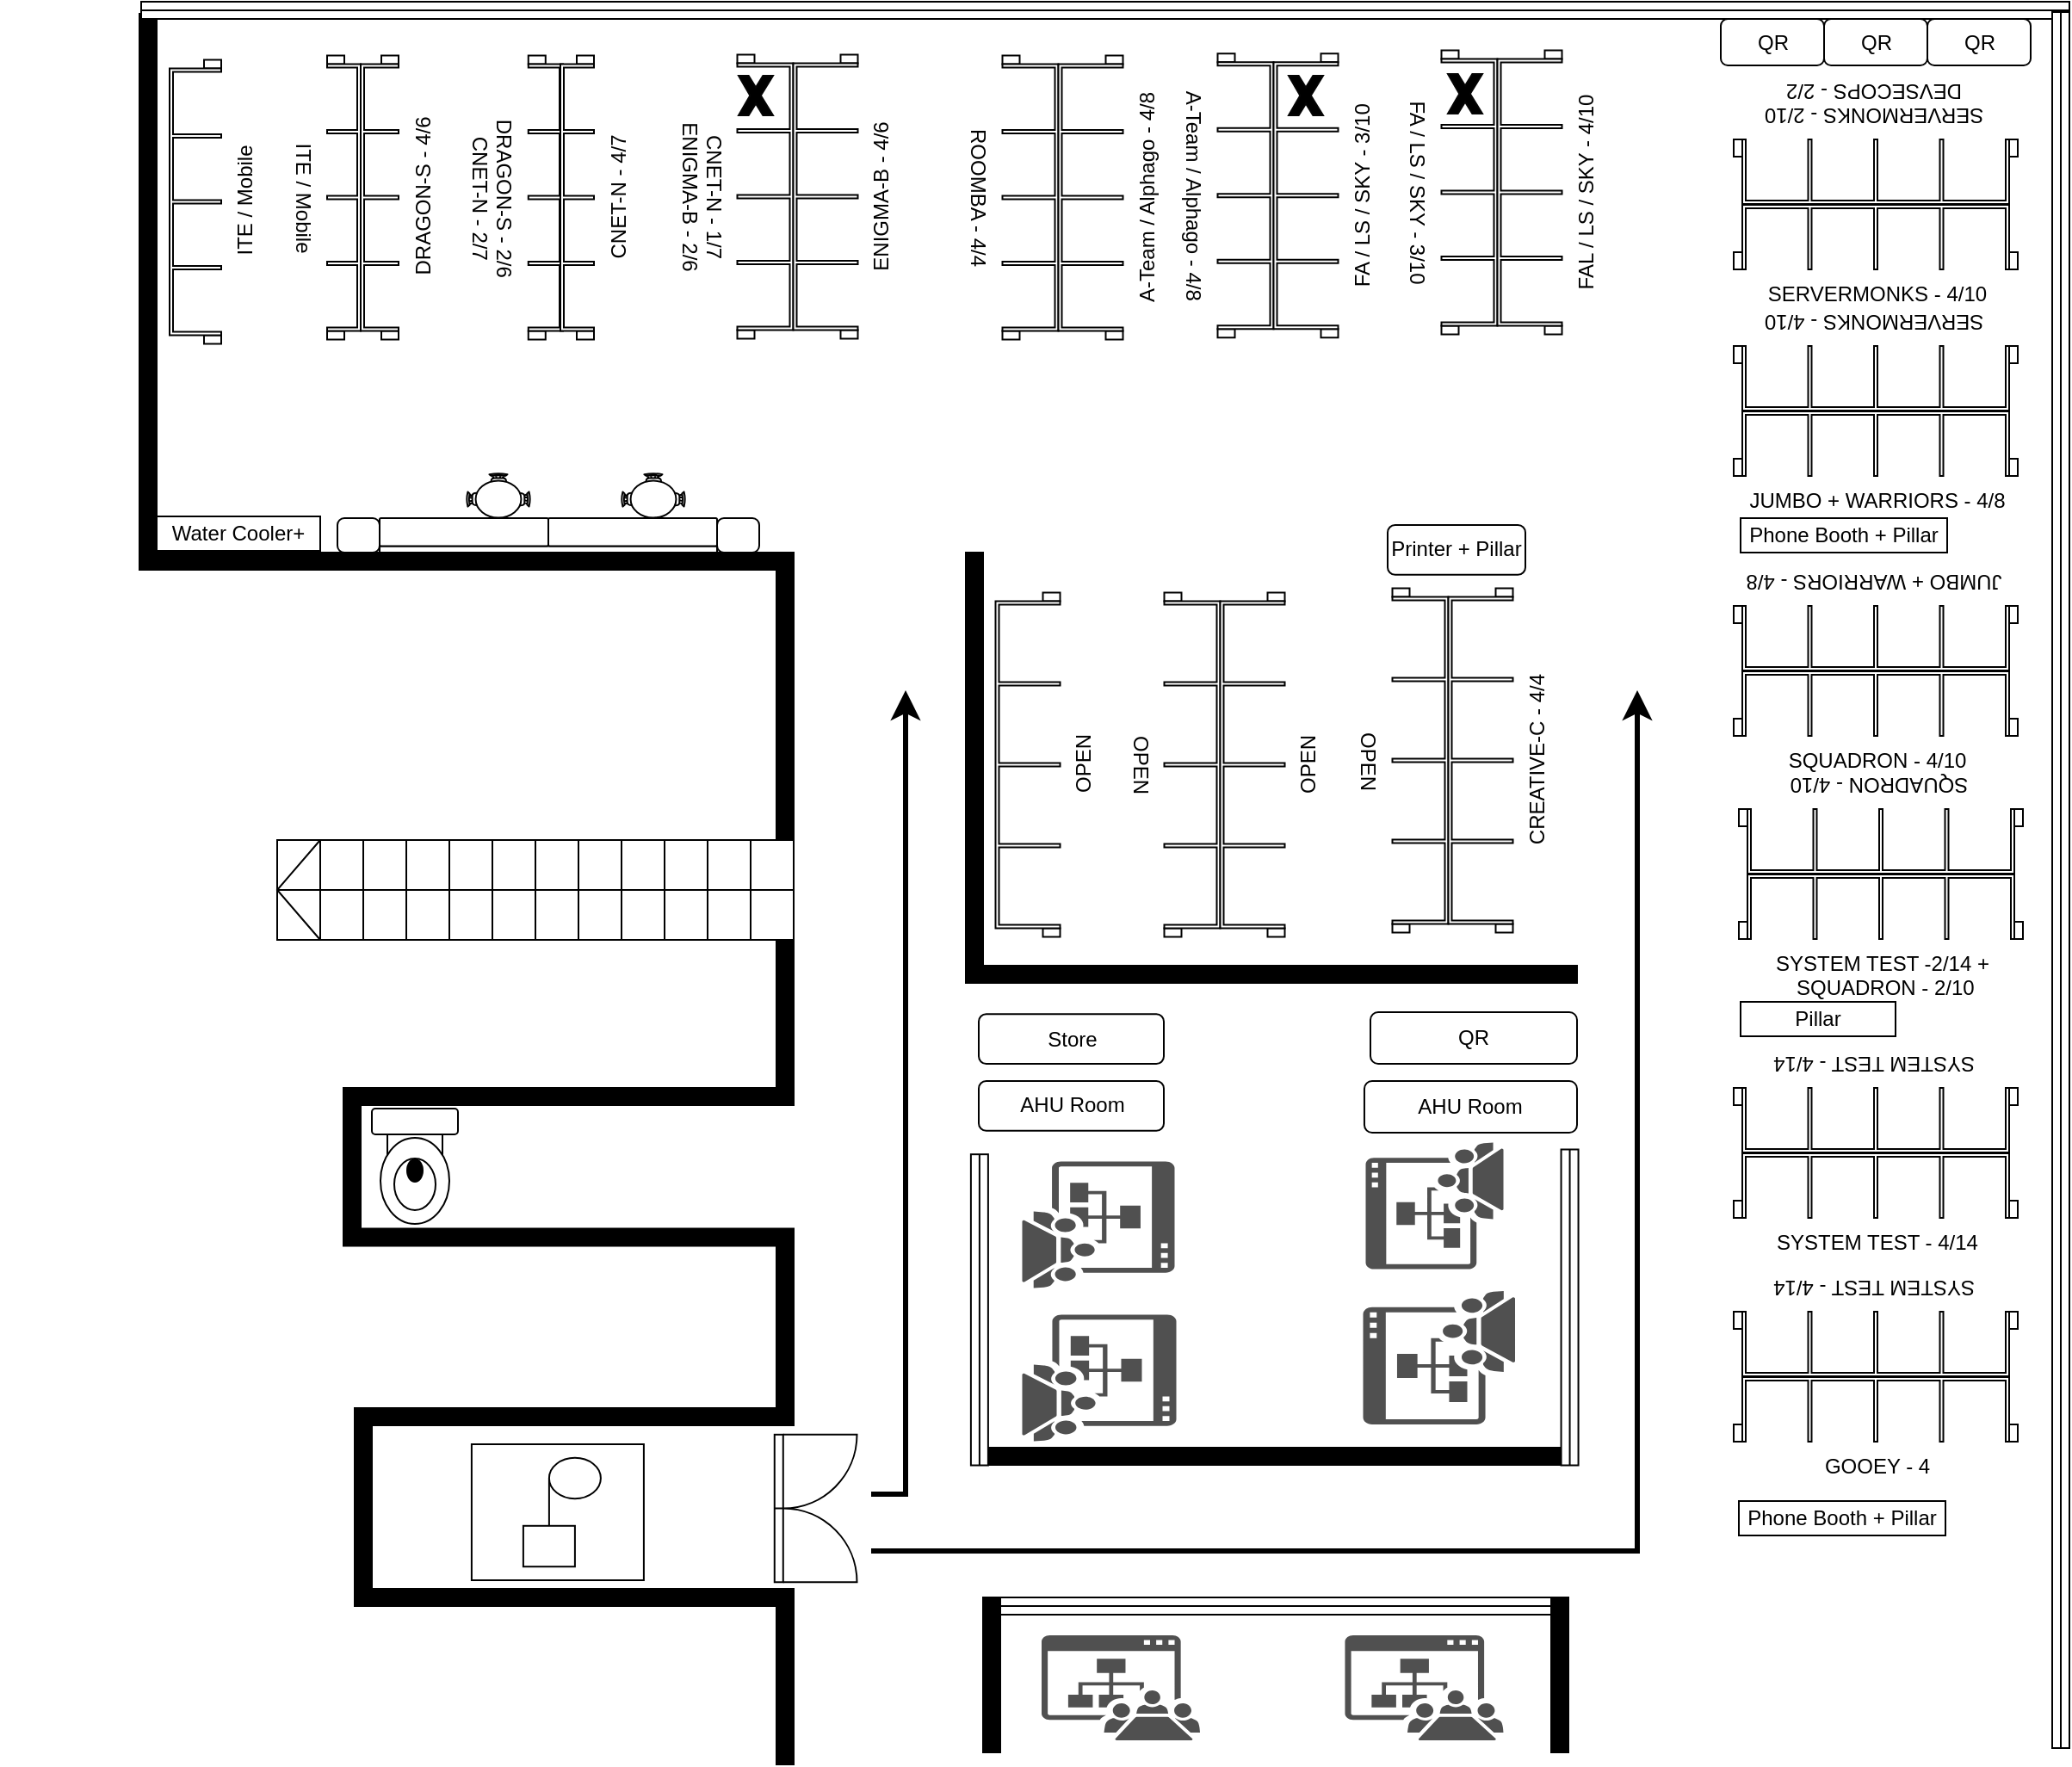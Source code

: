 <mxfile version="24.6.2" type="github">
  <diagram name="Page-1" id="hxUEypktGvCUFTABSTZj">
    <mxGraphModel dx="2607" dy="1356" grid="1" gridSize="10" guides="1" tooltips="1" connect="1" arrows="1" fold="1" page="1" pageScale="1" pageWidth="850" pageHeight="1100" math="0" shadow="0">
      <root>
        <mxCell id="0" />
        <mxCell id="1" parent="0" />
        <mxCell id="d0CBJxjNGFoFaSWpWTPx-1" value="" style="verticalLabelPosition=bottom;html=1;verticalAlign=top;align=center;shape=mxgraph.floorplan.wall;fillColor=strokeColor;direction=south;" vertex="1" parent="1">
          <mxGeometry x="185" y="70" width="170" height="323" as="geometry" />
        </mxCell>
        <mxCell id="d0CBJxjNGFoFaSWpWTPx-2" value="ITE / Mobile" style="verticalLabelPosition=bottom;html=1;verticalAlign=top;align=center;shape=mxgraph.floorplan.windowGarden;dx=0.25;rotation=-90;shadow=0;windowPanes=4;" vertex="1" parent="1">
          <mxGeometry x="215" y="164.25" width="165" height="30" as="geometry" />
        </mxCell>
        <mxCell id="d0CBJxjNGFoFaSWpWTPx-3" value="CNET-N - 1/7&lt;br&gt;ENIGMA-B - 2/6" style="verticalLabelPosition=bottom;html=1;verticalAlign=top;align=center;shape=mxgraph.floorplan.windowGarden;dx=0.25;rotation=90;shadow=0;windowPanes=4;" vertex="1" parent="1">
          <mxGeometry x="546" y="160" width="165" height="32.5" as="geometry" />
        </mxCell>
        <mxCell id="d0CBJxjNGFoFaSWpWTPx-4" value="ENIGMA-B - 4/6" style="verticalLabelPosition=bottom;html=1;verticalAlign=top;align=center;shape=mxgraph.floorplan.windowGarden;dx=0.25;rotation=-90;shadow=0;windowPanes=4;" vertex="1" parent="1">
          <mxGeometry x="581" y="157.5" width="165" height="37.5" as="geometry" />
        </mxCell>
        <mxCell id="d0CBJxjNGFoFaSWpWTPx-5" value="ROOMBA - 4/4" style="verticalLabelPosition=bottom;html=1;verticalAlign=top;align=center;shape=mxgraph.floorplan.windowGarden;dx=0.25;rotation=90;shadow=0;windowPanes=4;" vertex="1" parent="1">
          <mxGeometry x="700" y="160.5" width="165" height="32.5" as="geometry" />
        </mxCell>
        <mxCell id="d0CBJxjNGFoFaSWpWTPx-6" value="A-Team / Alphago - 4/8" style="verticalLabelPosition=bottom;html=1;verticalAlign=top;align=center;shape=mxgraph.floorplan.windowGarden;dx=0.25;rotation=-90;shadow=0;windowPanes=4;" vertex="1" parent="1">
          <mxGeometry x="735" y="158" width="165" height="37.5" as="geometry" />
        </mxCell>
        <mxCell id="d0CBJxjNGFoFaSWpWTPx-7" value="A-Team / Alphago - 4/8" style="verticalLabelPosition=bottom;html=1;verticalAlign=top;align=center;shape=mxgraph.floorplan.windowGarden;dx=0.25;rotation=90;shadow=0;windowPanes=4;" vertex="1" parent="1">
          <mxGeometry x="825" y="159.38" width="165" height="32.5" as="geometry" />
        </mxCell>
        <mxCell id="d0CBJxjNGFoFaSWpWTPx-8" value="FA / LS / SKY - 3/10" style="verticalLabelPosition=bottom;html=1;verticalAlign=top;align=center;shape=mxgraph.floorplan.windowGarden;dx=0.25;rotation=-90;shadow=0;windowPanes=4;" vertex="1" parent="1">
          <mxGeometry x="860" y="156.88" width="165" height="37.5" as="geometry" />
        </mxCell>
        <mxCell id="d0CBJxjNGFoFaSWpWTPx-9" value="FA / LS / SKY - 3/10" style="verticalLabelPosition=bottom;html=1;verticalAlign=top;align=center;shape=mxgraph.floorplan.windowGarden;dx=0.25;rotation=90;shadow=0;windowPanes=4;" vertex="1" parent="1">
          <mxGeometry x="955" y="157.5" width="165" height="32.5" as="geometry" />
        </mxCell>
        <mxCell id="d0CBJxjNGFoFaSWpWTPx-10" value="FAL / LS / SKY - 4/10" style="verticalLabelPosition=bottom;html=1;verticalAlign=top;align=center;shape=mxgraph.floorplan.windowGarden;dx=0.25;rotation=-90;shadow=0;windowPanes=4;" vertex="1" parent="1">
          <mxGeometry x="990" y="155" width="165" height="37.5" as="geometry" />
        </mxCell>
        <mxCell id="d0CBJxjNGFoFaSWpWTPx-11" value="SERVERMONKS - 4/10" style="verticalLabelPosition=bottom;html=1;verticalAlign=top;align=center;shape=mxgraph.floorplan.windowGarden;dx=0.25;rotation=0;shadow=0;windowPanes=4;" vertex="1" parent="1">
          <mxGeometry x="1191" y="181" width="165" height="37.5" as="geometry" />
        </mxCell>
        <mxCell id="d0CBJxjNGFoFaSWpWTPx-12" value="SERVERMONKS - 2/10&lt;br&gt;DEVSECOPS - 2/2" style="verticalLabelPosition=bottom;html=1;verticalAlign=top;align=center;shape=mxgraph.floorplan.windowGarden;dx=0.25;rotation=-180;shadow=0;windowPanes=4;" vertex="1" parent="1">
          <mxGeometry x="1191" y="143" width="165" height="37.5" as="geometry" />
        </mxCell>
        <mxCell id="d0CBJxjNGFoFaSWpWTPx-13" value="JUMBO + WARRIORS - 4/8" style="verticalLabelPosition=bottom;html=1;verticalAlign=top;align=center;shape=mxgraph.floorplan.windowGarden;dx=0.25;rotation=0;shadow=0;windowPanes=4;" vertex="1" parent="1">
          <mxGeometry x="1191" y="301" width="165" height="37.5" as="geometry" />
        </mxCell>
        <mxCell id="d0CBJxjNGFoFaSWpWTPx-14" value="SERVERMONKS - 4/10" style="verticalLabelPosition=bottom;html=1;verticalAlign=top;align=center;shape=mxgraph.floorplan.windowGarden;dx=0.25;rotation=-180;shadow=0;windowPanes=4;" vertex="1" parent="1">
          <mxGeometry x="1191" y="263" width="165" height="37.5" as="geometry" />
        </mxCell>
        <mxCell id="d0CBJxjNGFoFaSWpWTPx-15" value="SQUADRON - 4/10" style="verticalLabelPosition=bottom;html=1;verticalAlign=top;align=center;shape=mxgraph.floorplan.windowGarden;dx=0.25;rotation=0;shadow=0;windowPanes=4;" vertex="1" parent="1">
          <mxGeometry x="1191" y="452" width="165" height="37.5" as="geometry" />
        </mxCell>
        <mxCell id="d0CBJxjNGFoFaSWpWTPx-16" value="JUMBO + WARRIORS - 4/8" style="verticalLabelPosition=bottom;html=1;verticalAlign=top;align=center;shape=mxgraph.floorplan.windowGarden;dx=0.25;rotation=-180;shadow=0;windowPanes=4;" vertex="1" parent="1">
          <mxGeometry x="1191" y="414" width="165" height="37.5" as="geometry" />
        </mxCell>
        <mxCell id="d0CBJxjNGFoFaSWpWTPx-17" value="SYSTEM TEST -2/14 +&lt;br&gt;&amp;nbsp;SQUADRON - 2/10" style="verticalLabelPosition=bottom;html=1;verticalAlign=top;align=center;shape=mxgraph.floorplan.windowGarden;dx=0.25;rotation=0;shadow=0;windowPanes=4;" vertex="1" parent="1">
          <mxGeometry x="1194" y="570" width="165" height="37.5" as="geometry" />
        </mxCell>
        <mxCell id="d0CBJxjNGFoFaSWpWTPx-18" value="SQUADRON - 4/10" style="verticalLabelPosition=bottom;html=1;verticalAlign=top;align=center;shape=mxgraph.floorplan.windowGarden;dx=0.25;rotation=-180;shadow=0;windowPanes=4;" vertex="1" parent="1">
          <mxGeometry x="1194" y="532" width="165" height="37.5" as="geometry" />
        </mxCell>
        <mxCell id="d0CBJxjNGFoFaSWpWTPx-19" value="SYSTEM TEST - 4/14" style="verticalLabelPosition=bottom;html=1;verticalAlign=top;align=center;shape=mxgraph.floorplan.windowGarden;dx=0.25;rotation=0;shadow=0;windowPanes=4;" vertex="1" parent="1">
          <mxGeometry x="1191" y="732" width="165" height="37.5" as="geometry" />
        </mxCell>
        <mxCell id="d0CBJxjNGFoFaSWpWTPx-20" value="SYSTEM TEST - 4/14" style="verticalLabelPosition=bottom;html=1;verticalAlign=top;align=center;shape=mxgraph.floorplan.windowGarden;dx=0.25;rotation=-180;shadow=0;windowPanes=4;" vertex="1" parent="1">
          <mxGeometry x="1191" y="694" width="165" height="37.5" as="geometry" />
        </mxCell>
        <mxCell id="d0CBJxjNGFoFaSWpWTPx-21" value="GOOEY - 4" style="verticalLabelPosition=bottom;html=1;verticalAlign=top;align=center;shape=mxgraph.floorplan.windowGarden;dx=0.25;rotation=0;shadow=0;windowPanes=4;" vertex="1" parent="1">
          <mxGeometry x="1191" y="862" width="165" height="37.5" as="geometry" />
        </mxCell>
        <mxCell id="d0CBJxjNGFoFaSWpWTPx-22" value="SYSTEM TEST - 4/14" style="verticalLabelPosition=bottom;html=1;verticalAlign=top;align=center;shape=mxgraph.floorplan.windowGarden;dx=0.25;rotation=-180;shadow=0;windowPanes=4;" vertex="1" parent="1">
          <mxGeometry x="1191" y="824" width="165" height="37.5" as="geometry" />
        </mxCell>
        <mxCell id="d0CBJxjNGFoFaSWpWTPx-23" value="" style="verticalLabelPosition=bottom;html=1;verticalAlign=top;align=center;shape=mxgraph.floorplan.wall;fillColor=strokeColor;" vertex="1" parent="1">
          <mxGeometry x="275" y="383" width="360" height="10" as="geometry" />
        </mxCell>
        <mxCell id="d0CBJxjNGFoFaSWpWTPx-24" value="" style="verticalLabelPosition=bottom;html=1;verticalAlign=top;align=center;shape=mxgraph.floorplan.wall;fillColor=strokeColor;direction=south;" vertex="1" parent="1">
          <mxGeometry x="635" y="383" width="10" height="167" as="geometry" />
        </mxCell>
        <mxCell id="d0CBJxjNGFoFaSWpWTPx-25" value="OPEN" style="verticalLabelPosition=bottom;html=1;verticalAlign=top;align=center;shape=mxgraph.floorplan.windowGarden;dx=0.25;rotation=90;shadow=0;windowPanes=4;" vertex="1" parent="1">
          <mxGeometry x="776.5" y="490" width="200" height="32.5" as="geometry" />
        </mxCell>
        <mxCell id="d0CBJxjNGFoFaSWpWTPx-26" value="OPEN" style="verticalLabelPosition=bottom;html=1;verticalAlign=top;align=center;shape=mxgraph.floorplan.windowGarden;dx=0.25;rotation=-90;shadow=0;windowPanes=4;" vertex="1" parent="1">
          <mxGeometry x="811.5" y="487.5" width="200" height="37.5" as="geometry" />
        </mxCell>
        <mxCell id="d0CBJxjNGFoFaSWpWTPx-27" value="OPEN" style="verticalLabelPosition=bottom;html=1;verticalAlign=top;align=center;shape=mxgraph.floorplan.windowGarden;dx=0.25;rotation=90;shadow=0;windowPanes=4;" vertex="1" parent="1">
          <mxGeometry x="909" y="487.5" width="200" height="32.5" as="geometry" />
        </mxCell>
        <mxCell id="d0CBJxjNGFoFaSWpWTPx-28" value="CREATIVE-C - 4/4" style="verticalLabelPosition=bottom;html=1;verticalAlign=top;align=center;shape=mxgraph.floorplan.windowGarden;dx=0.25;rotation=-90;shadow=0;windowPanes=4;" vertex="1" parent="1">
          <mxGeometry x="944" y="485" width="200" height="37.5" as="geometry" />
        </mxCell>
        <mxCell id="d0CBJxjNGFoFaSWpWTPx-29" value="Phone Booth + Pillar" style="rounded=0;whiteSpace=wrap;html=1;" vertex="1" parent="1">
          <mxGeometry x="1195" y="363" width="120" height="20" as="geometry" />
        </mxCell>
        <mxCell id="d0CBJxjNGFoFaSWpWTPx-30" value="Pillar" style="rounded=0;whiteSpace=wrap;html=1;" vertex="1" parent="1">
          <mxGeometry x="1195" y="644" width="90" height="20" as="geometry" />
        </mxCell>
        <mxCell id="d0CBJxjNGFoFaSWpWTPx-31" value="Phone Booth + Pillar" style="rounded=0;whiteSpace=wrap;html=1;" vertex="1" parent="1">
          <mxGeometry x="1194" y="934" width="120" height="20" as="geometry" />
        </mxCell>
        <mxCell id="d0CBJxjNGFoFaSWpWTPx-32" value="" style="sketch=0;pointerEvents=1;shadow=0;dashed=0;html=1;strokeColor=none;fillColor=#505050;labelPosition=center;verticalLabelPosition=bottom;verticalAlign=top;outlineConnect=0;align=center;shape=mxgraph.office.sites.meeting_workspace_site;rotation=-90;" vertex="1" parent="1">
          <mxGeometry x="981.13" y="806.62" width="77.5" height="88.25" as="geometry" />
        </mxCell>
        <mxCell id="d0CBJxjNGFoFaSWpWTPx-33" value="" style="sketch=0;pointerEvents=1;shadow=0;dashed=0;html=1;strokeColor=none;fillColor=#505050;labelPosition=center;verticalLabelPosition=bottom;verticalAlign=top;outlineConnect=0;align=center;shape=mxgraph.office.sites.meeting_workspace_site;rotation=-90;" vertex="1" parent="1">
          <mxGeometry x="980.5" y="722.5" width="73.5" height="80" as="geometry" />
        </mxCell>
        <mxCell id="d0CBJxjNGFoFaSWpWTPx-34" value="" style="sketch=0;pointerEvents=1;shadow=0;dashed=0;html=1;strokeColor=none;fillColor=#505050;labelPosition=center;verticalLabelPosition=bottom;verticalAlign=top;outlineConnect=0;align=center;shape=mxgraph.office.sites.meeting_workspace_site;" vertex="1" parent="1">
          <mxGeometry x="789" y="1012" width="92" height="61" as="geometry" />
        </mxCell>
        <mxCell id="d0CBJxjNGFoFaSWpWTPx-35" value="" style="sketch=0;pointerEvents=1;shadow=0;dashed=0;html=1;strokeColor=none;fillColor=#505050;labelPosition=center;verticalLabelPosition=bottom;verticalAlign=top;outlineConnect=0;align=center;shape=mxgraph.office.sites.meeting_workspace_site;" vertex="1" parent="1">
          <mxGeometry x="965.23" y="1012" width="92" height="61" as="geometry" />
        </mxCell>
        <mxCell id="d0CBJxjNGFoFaSWpWTPx-36" value="" style="verticalLabelPosition=bottom;html=1;verticalAlign=top;align=center;shape=mxgraph.floorplan.wall;fillColor=strokeColor;direction=south;" vertex="1" parent="1">
          <mxGeometry x="635" y="987" width="10" height="100" as="geometry" />
        </mxCell>
        <mxCell id="d0CBJxjNGFoFaSWpWTPx-37" value="" style="verticalLabelPosition=bottom;html=1;verticalAlign=top;align=center;shape=mxgraph.floorplan.doorDouble;aspect=fixed;rotation=-90;" vertex="1" parent="1">
          <mxGeometry x="613.79" y="915.5" width="85.73" height="45.54" as="geometry" />
        </mxCell>
        <mxCell id="d0CBJxjNGFoFaSWpWTPx-38" value="" style="edgeStyle=segmentEdgeStyle;endArrow=classic;html=1;curved=0;rounded=0;endSize=8;startSize=8;strokeWidth=3;" edge="1" parent="1">
          <mxGeometry width="50" height="50" relative="1" as="geometry">
            <mxPoint x="690" y="930" as="sourcePoint" />
            <mxPoint x="710" y="463" as="targetPoint" />
          </mxGeometry>
        </mxCell>
        <mxCell id="d0CBJxjNGFoFaSWpWTPx-39" value="" style="edgeStyle=segmentEdgeStyle;endArrow=classic;html=1;curved=0;rounded=0;endSize=8;startSize=8;strokeWidth=3;" edge="1" parent="1">
          <mxGeometry width="50" height="50" relative="1" as="geometry">
            <mxPoint x="690" y="963" as="sourcePoint" />
            <mxPoint x="1135" y="463" as="targetPoint" />
          </mxGeometry>
        </mxCell>
        <mxCell id="d0CBJxjNGFoFaSWpWTPx-40" value="" style="verticalLabelPosition=bottom;html=1;verticalAlign=top;align=center;shape=mxgraph.floorplan.wallCorner;fillColor=strokeColor;direction=north" vertex="1" parent="1">
          <mxGeometry x="745" y="383" width="355" height="250" as="geometry" />
        </mxCell>
        <mxCell id="d0CBJxjNGFoFaSWpWTPx-41" value="" style="verticalLabelPosition=bottom;html=1;verticalAlign=top;align=center;shape=mxgraph.floorplan.wall;fillColor=strokeColor;" vertex="1" parent="1">
          <mxGeometry x="755" y="903" width="340" height="10" as="geometry" />
        </mxCell>
        <mxCell id="d0CBJxjNGFoFaSWpWTPx-42" value="" style="sketch=0;pointerEvents=1;shadow=0;dashed=0;html=1;strokeColor=none;fillColor=#505050;labelPosition=center;verticalLabelPosition=bottom;verticalAlign=top;outlineConnect=0;align=center;shape=mxgraph.office.sites.meeting_workspace_site;rotation=90;" vertex="1" parent="1">
          <mxGeometry x="785.25" y="729.25" width="73.5" height="88.5" as="geometry" />
        </mxCell>
        <mxCell id="d0CBJxjNGFoFaSWpWTPx-43" value="" style="sketch=0;pointerEvents=1;shadow=0;dashed=0;html=1;strokeColor=none;fillColor=#505050;labelPosition=center;verticalLabelPosition=bottom;verticalAlign=top;outlineConnect=0;align=center;shape=mxgraph.office.sites.meeting_workspace_site;rotation=90;" vertex="1" parent="1">
          <mxGeometry x="785.75" y="817.75" width="73.5" height="89.5" as="geometry" />
        </mxCell>
        <mxCell id="d0CBJxjNGFoFaSWpWTPx-44" value="OPEN" style="verticalLabelPosition=bottom;html=1;verticalAlign=top;align=center;shape=mxgraph.floorplan.windowGarden;dx=0.25;rotation=-90;shadow=0;windowPanes=4;" vertex="1" parent="1">
          <mxGeometry x="681" y="487.5" width="200" height="37.5" as="geometry" />
        </mxCell>
        <mxCell id="d0CBJxjNGFoFaSWpWTPx-45" value="ITE / Mobile" style="verticalLabelPosition=bottom;html=1;verticalAlign=top;align=center;shape=mxgraph.floorplan.windowGarden;dx=0.25;rotation=90;shadow=0;windowPanes=4;" vertex="1" parent="1">
          <mxGeometry x="301.25" y="167" width="165" height="19.5" as="geometry" />
        </mxCell>
        <mxCell id="d0CBJxjNGFoFaSWpWTPx-46" value="DRAGON-S - 4/6" style="verticalLabelPosition=bottom;html=1;verticalAlign=top;align=center;shape=mxgraph.floorplan.windowGarden;dx=0.25;rotation=-90;shadow=0;windowPanes=4;" vertex="1" parent="1">
          <mxGeometry x="322" y="165.75" width="165" height="22" as="geometry" />
        </mxCell>
        <mxCell id="d0CBJxjNGFoFaSWpWTPx-47" value="DRAGON-S - 2/6&lt;br&gt;CNET-N - 2/7" style="verticalLabelPosition=bottom;html=1;verticalAlign=top;align=center;shape=mxgraph.floorplan.windowGarden;dx=0.25;rotation=90;shadow=0;windowPanes=4;" vertex="1" parent="1">
          <mxGeometry x="418.45" y="166.7" width="165" height="20.12" as="geometry" />
        </mxCell>
        <mxCell id="d0CBJxjNGFoFaSWpWTPx-48" value="CNET-N - 4/7" style="verticalLabelPosition=bottom;html=1;verticalAlign=top;align=center;shape=mxgraph.floorplan.windowGarden;dx=0.25;rotation=-90;shadow=0;windowPanes=4;" vertex="1" parent="1">
          <mxGeometry x="436.75" y="167" width="165" height="19.5" as="geometry" />
        </mxCell>
        <mxCell id="d0CBJxjNGFoFaSWpWTPx-49" value="" style="group" vertex="1" connectable="0" parent="1">
          <mxGeometry x="545" y="337" width="37" height="30" as="geometry" />
        </mxCell>
        <mxCell id="d0CBJxjNGFoFaSWpWTPx-50" value="" style="verticalLabelPosition=bottom;html=1;verticalAlign=top;align=center;shape=mxgraph.floorplan.chair;shadow=0;" vertex="1" parent="d0CBJxjNGFoFaSWpWTPx-49">
          <mxGeometry x="13.214" width="10.571" height="11.143" as="geometry" />
        </mxCell>
        <mxCell id="d0CBJxjNGFoFaSWpWTPx-51" value="" style="verticalLabelPosition=bottom;html=1;verticalAlign=top;align=center;shape=mxgraph.floorplan.chair;shadow=0;direction=west;" vertex="1" parent="d0CBJxjNGFoFaSWpWTPx-49">
          <mxGeometry x="13.214" y="18.857" width="10.571" height="11.143" as="geometry" />
        </mxCell>
        <mxCell id="d0CBJxjNGFoFaSWpWTPx-52" value="" style="verticalLabelPosition=bottom;html=1;verticalAlign=top;align=center;shape=mxgraph.floorplan.chair;shadow=0;direction=north;" vertex="1" parent="d0CBJxjNGFoFaSWpWTPx-49">
          <mxGeometry y="10.714" width="13.743" height="8.571" as="geometry" />
        </mxCell>
        <mxCell id="d0CBJxjNGFoFaSWpWTPx-53" value="" style="verticalLabelPosition=bottom;html=1;verticalAlign=top;align=center;shape=mxgraph.floorplan.chair;shadow=0;direction=south" vertex="1" parent="d0CBJxjNGFoFaSWpWTPx-49">
          <mxGeometry x="23.257" y="10.714" width="13.743" height="8.571" as="geometry" />
        </mxCell>
        <mxCell id="d0CBJxjNGFoFaSWpWTPx-54" value="" style="shape=ellipse;shadow=0;html=1;" vertex="1" parent="d0CBJxjNGFoFaSWpWTPx-49">
          <mxGeometry x="5.286" y="4.286" width="26.429" height="21.429" as="geometry" />
        </mxCell>
        <mxCell id="d0CBJxjNGFoFaSWpWTPx-55" value="" style="group" vertex="1" connectable="0" parent="1">
          <mxGeometry x="455" y="337" width="37" height="30" as="geometry" />
        </mxCell>
        <mxCell id="d0CBJxjNGFoFaSWpWTPx-56" value="" style="verticalLabelPosition=bottom;html=1;verticalAlign=top;align=center;shape=mxgraph.floorplan.chair;shadow=0;" vertex="1" parent="d0CBJxjNGFoFaSWpWTPx-55">
          <mxGeometry x="13.214" width="10.571" height="11.143" as="geometry" />
        </mxCell>
        <mxCell id="d0CBJxjNGFoFaSWpWTPx-57" value="" style="verticalLabelPosition=bottom;html=1;verticalAlign=top;align=center;shape=mxgraph.floorplan.chair;shadow=0;direction=west;" vertex="1" parent="d0CBJxjNGFoFaSWpWTPx-55">
          <mxGeometry x="13.214" y="18.857" width="10.571" height="11.143" as="geometry" />
        </mxCell>
        <mxCell id="d0CBJxjNGFoFaSWpWTPx-58" value="" style="verticalLabelPosition=bottom;html=1;verticalAlign=top;align=center;shape=mxgraph.floorplan.chair;shadow=0;direction=north;" vertex="1" parent="d0CBJxjNGFoFaSWpWTPx-55">
          <mxGeometry y="10.714" width="13.743" height="8.571" as="geometry" />
        </mxCell>
        <mxCell id="d0CBJxjNGFoFaSWpWTPx-59" value="" style="verticalLabelPosition=bottom;html=1;verticalAlign=top;align=center;shape=mxgraph.floorplan.chair;shadow=0;direction=south" vertex="1" parent="d0CBJxjNGFoFaSWpWTPx-55">
          <mxGeometry x="23.257" y="10.714" width="13.743" height="8.571" as="geometry" />
        </mxCell>
        <mxCell id="d0CBJxjNGFoFaSWpWTPx-60" value="" style="shape=ellipse;shadow=0;html=1;" vertex="1" parent="d0CBJxjNGFoFaSWpWTPx-55">
          <mxGeometry x="5.286" y="4.286" width="26.429" height="21.429" as="geometry" />
        </mxCell>
        <mxCell id="d0CBJxjNGFoFaSWpWTPx-61" value="" style="verticalLabelPosition=bottom;html=1;verticalAlign=top;align=center;shape=mxgraph.floorplan.window;" vertex="1" parent="1">
          <mxGeometry x="266" y="63" width="1120" height="10" as="geometry" />
        </mxCell>
        <mxCell id="d0CBJxjNGFoFaSWpWTPx-62" value="" style="verticalLabelPosition=bottom;html=1;verticalAlign=top;align=center;shape=mxgraph.floorplan.window;rotation=90;" vertex="1" parent="1">
          <mxGeometry x="876.75" y="568.25" width="1008.5" height="10" as="geometry" />
        </mxCell>
        <mxCell id="d0CBJxjNGFoFaSWpWTPx-63" value="Water Cooler+" style="rounded=0;whiteSpace=wrap;html=1;" vertex="1" parent="1">
          <mxGeometry x="275" y="362" width="95" height="20" as="geometry" />
        </mxCell>
        <mxCell id="d0CBJxjNGFoFaSWpWTPx-64" value="" style="verticalLabelPosition=bottom;html=1;verticalAlign=top;align=center;shape=mxgraph.floorplan.couch;rotation=-180;" vertex="1" parent="1">
          <mxGeometry x="380" y="363" width="245" height="20" as="geometry" />
        </mxCell>
        <mxCell id="d0CBJxjNGFoFaSWpWTPx-65" value="QR" style="rounded=1;whiteSpace=wrap;html=1;" vertex="1" parent="1">
          <mxGeometry x="1183.5" y="73" width="60" height="27" as="geometry" />
        </mxCell>
        <mxCell id="d0CBJxjNGFoFaSWpWTPx-66" value="QR" style="rounded=1;whiteSpace=wrap;html=1;" vertex="1" parent="1">
          <mxGeometry x="1243.5" y="73" width="60" height="27" as="geometry" />
        </mxCell>
        <mxCell id="d0CBJxjNGFoFaSWpWTPx-67" value="QR" style="rounded=1;whiteSpace=wrap;html=1;" vertex="1" parent="1">
          <mxGeometry x="1303.5" y="73" width="60" height="27" as="geometry" />
        </mxCell>
        <mxCell id="d0CBJxjNGFoFaSWpWTPx-68" value="QR" style="rounded=1;whiteSpace=wrap;html=1;rotation=0;" vertex="1" parent="1">
          <mxGeometry x="980" y="650" width="120" height="30" as="geometry" />
        </mxCell>
        <mxCell id="d0CBJxjNGFoFaSWpWTPx-69" value="AHU Room" style="rounded=1;whiteSpace=wrap;html=1;rotation=0;" vertex="1" parent="1">
          <mxGeometry x="752.5" y="690" width="107.5" height="28.92" as="geometry" />
        </mxCell>
        <mxCell id="d0CBJxjNGFoFaSWpWTPx-70" value="Store" style="rounded=1;whiteSpace=wrap;html=1;rotation=0;" vertex="1" parent="1">
          <mxGeometry x="752.5" y="651.08" width="107.5" height="28.92" as="geometry" />
        </mxCell>
        <mxCell id="d0CBJxjNGFoFaSWpWTPx-71" value="AHU Room" style="rounded=1;whiteSpace=wrap;html=1;rotation=0;" vertex="1" parent="1">
          <mxGeometry x="976.48" y="690" width="123.52" height="30" as="geometry" />
        </mxCell>
        <mxCell id="d0CBJxjNGFoFaSWpWTPx-72" value="" style="verticalLabelPosition=bottom;html=1;verticalAlign=top;align=center;shape=mxgraph.floorplan.wall;fillColor=strokeColor;direction=south;" vertex="1" parent="1">
          <mxGeometry x="635" y="609" width="10" height="91" as="geometry" />
        </mxCell>
        <mxCell id="d0CBJxjNGFoFaSWpWTPx-73" value="" style="verticalLabelPosition=bottom;html=1;verticalAlign=top;align=center;shape=mxgraph.floorplan.stairs;rotation=-180;" vertex="1" parent="1">
          <mxGeometry x="345" y="550" width="300" height="58" as="geometry" />
        </mxCell>
        <mxCell id="d0CBJxjNGFoFaSWpWTPx-74" value="" style="verticalLabelPosition=bottom;outlineConnect=0;align=center;dashed=0;html=1;verticalAlign=top;shape=mxgraph.pid.misc.lift;" vertex="1" parent="1">
          <mxGeometry x="457.95" y="901" width="100" height="79" as="geometry" />
        </mxCell>
        <mxCell id="d0CBJxjNGFoFaSWpWTPx-75" value="" style="verticalLabelPosition=bottom;html=1;verticalAlign=top;align=center;shape=mxgraph.floorplan.wallU;fillColor=strokeColor;rotation=-90;" vertex="1" parent="1">
          <mxGeometry x="460" y="810" width="115" height="255" as="geometry" />
        </mxCell>
        <mxCell id="d0CBJxjNGFoFaSWpWTPx-76" value="" style="verticalLabelPosition=bottom;html=1;verticalAlign=top;align=center;shape=mxgraph.floorplan.wallU;fillColor=strokeColor;rotation=-90;" vertex="1" parent="1">
          <mxGeometry x="468.38" y="609.13" width="91.75" height="261.5" as="geometry" />
        </mxCell>
        <mxCell id="d0CBJxjNGFoFaSWpWTPx-77" value="" style="verticalLabelPosition=bottom;html=1;verticalAlign=top;align=center;shape=mxgraph.floorplan.toilet;" vertex="1" parent="1">
          <mxGeometry x="400" y="706" width="50" height="67" as="geometry" />
        </mxCell>
        <mxCell id="d0CBJxjNGFoFaSWpWTPx-78" value="" style="verticalLabelPosition=bottom;html=1;verticalAlign=top;align=center;shape=mxgraph.floorplan.wall;fillColor=strokeColor;direction=south;" vertex="1" parent="1">
          <mxGeometry x="635" y="780" width="10" height="100" as="geometry" />
        </mxCell>
        <mxCell id="d0CBJxjNGFoFaSWpWTPx-79" value="Printer + Pillar" style="rounded=1;whiteSpace=wrap;html=1;rotation=0;" vertex="1" parent="1">
          <mxGeometry x="990" y="367" width="80" height="28.92" as="geometry" />
        </mxCell>
        <mxCell id="d0CBJxjNGFoFaSWpWTPx-80" value="" style="verticalLabelPosition=bottom;html=1;verticalAlign=top;align=center;shape=mxgraph.floorplan.wall;fillColor=strokeColor;direction=south;" vertex="1" parent="1">
          <mxGeometry x="755" y="990" width="10" height="90" as="geometry" />
        </mxCell>
        <mxCell id="d0CBJxjNGFoFaSWpWTPx-81" value="" style="verticalLabelPosition=bottom;html=1;verticalAlign=top;align=center;shape=mxgraph.floorplan.window;" vertex="1" parent="1">
          <mxGeometry x="765" y="990" width="325" height="10" as="geometry" />
        </mxCell>
        <mxCell id="d0CBJxjNGFoFaSWpWTPx-82" value="" style="verticalLabelPosition=bottom;html=1;verticalAlign=top;align=center;shape=mxgraph.floorplan.wall;fillColor=strokeColor;direction=south;" vertex="1" parent="1">
          <mxGeometry x="1085" y="990" width="10" height="90" as="geometry" />
        </mxCell>
        <mxCell id="d0CBJxjNGFoFaSWpWTPx-83" value="" style="verticalLabelPosition=bottom;html=1;verticalAlign=top;align=center;shape=mxgraph.floorplan.window;rotation=90;" vertex="1" parent="1">
          <mxGeometry x="662.61" y="817.92" width="180.67" height="10" as="geometry" />
        </mxCell>
        <mxCell id="d0CBJxjNGFoFaSWpWTPx-84" value="" style="verticalLabelPosition=bottom;html=1;verticalAlign=top;align=center;shape=mxgraph.floorplan.window;rotation=90;" vertex="1" parent="1">
          <mxGeometry x="1004.03" y="816.5" width="183.5" height="10" as="geometry" />
        </mxCell>
        <mxCell id="d0CBJxjNGFoFaSWpWTPx-85" value="" style="verticalLabelPosition=bottom;verticalAlign=top;html=1;shape=mxgraph.basic.x;fillColor=#000000;gradientColor=none;strokeColor=#050505;" vertex="1" parent="1">
          <mxGeometry x="613" y="106" width="20" height="23" as="geometry" />
        </mxCell>
        <mxCell id="d0CBJxjNGFoFaSWpWTPx-86" value="" style="verticalLabelPosition=bottom;verticalAlign=top;html=1;shape=mxgraph.basic.x;fillColor=#000000;gradientColor=none;strokeColor=#050505;" vertex="1" parent="1">
          <mxGeometry x="932.5" y="106" width="20" height="23" as="geometry" />
        </mxCell>
        <mxCell id="d0CBJxjNGFoFaSWpWTPx-87" value="" style="verticalLabelPosition=bottom;verticalAlign=top;html=1;shape=mxgraph.basic.x;fillColor=#000000;gradientColor=none;strokeColor=#050505;" vertex="1" parent="1">
          <mxGeometry x="1025" y="105" width="20" height="23" as="geometry" />
        </mxCell>
      </root>
    </mxGraphModel>
  </diagram>
</mxfile>
